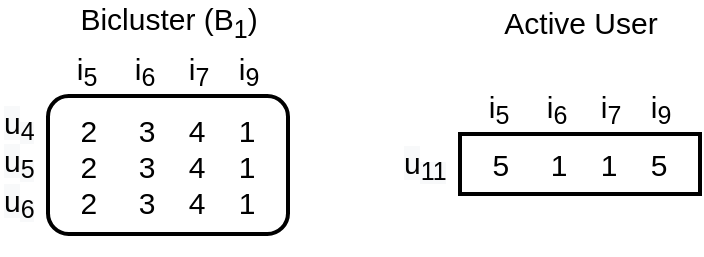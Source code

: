 <mxfile version="13.9.9" type="device"><diagram id="JG4LuVw-3b23gbhVGjYy" name="Page-1"><mxGraphModel dx="753" dy="836" grid="1" gridSize="10" guides="1" tooltips="1" connect="1" arrows="1" fold="1" page="1" pageScale="1" pageWidth="827" pageHeight="1169" math="0" shadow="0"><root><mxCell id="0"/><mxCell id="1" parent="0"/><mxCell id="BWbJw6f6W3aGrW90Xfm--21" value="&lt;font style=&quot;font-size: 15px&quot;&gt;Bicluster (B&lt;sub&gt;1&lt;/sub&gt;)&lt;/font&gt;" style="text;html=1;align=center;verticalAlign=middle;resizable=0;points=[];autosize=1;" parent="1" vertex="1"><mxGeometry x="1024" y="115" width="100" height="20" as="geometry"/></mxCell><mxCell id="BWbJw6f6W3aGrW90Xfm--25" value="&lt;font style=&quot;font-size: 15px&quot;&gt;Active User&lt;/font&gt;" style="text;html=1;align=center;verticalAlign=middle;resizable=0;points=[];autosize=1;" parent="1" vertex="1"><mxGeometry x="1235" y="115" width="90" height="20" as="geometry"/></mxCell><mxCell id="BWbJw6f6W3aGrW90Xfm--31" value="" style="group" parent="1" vertex="1" connectable="0"><mxGeometry x="1190" y="158.5" width="150" height="52.5" as="geometry"/></mxCell><mxCell id="BWbJw6f6W3aGrW90Xfm--26" value="" style="group" parent="BWbJw6f6W3aGrW90Xfm--31" vertex="1" connectable="0"><mxGeometry y="21.5" width="150" height="31" as="geometry"/></mxCell><mxCell id="BWbJw6f6W3aGrW90Xfm--23" value="&lt;font style=&quot;font-size: 15px&quot;&gt;&lt;br&gt;5&amp;nbsp; &amp;nbsp; &amp;nbsp;1&amp;nbsp; &amp;nbsp; 1&amp;nbsp; &amp;nbsp; 5&lt;br&gt;&lt;br&gt;&lt;/font&gt;" style="rounded=0;whiteSpace=wrap;html=1;fillColor=none;strokeWidth=2;" parent="BWbJw6f6W3aGrW90Xfm--26" vertex="1"><mxGeometry x="30" y="1" width="120" height="30" as="geometry"/></mxCell><mxCell id="BWbJw6f6W3aGrW90Xfm--24" value="&lt;span style=&quot;color: rgb(0 , 0 , 0) ; font-family: &amp;#34;helvetica&amp;#34; ; font-size: 15px ; font-style: normal ; font-weight: 400 ; letter-spacing: normal ; text-align: center ; text-indent: 0px ; text-transform: none ; word-spacing: 0px ; background-color: rgb(248 , 249 , 250) ; display: inline ; float: none&quot;&gt;u&lt;/span&gt;&lt;sub style=&quot;color: rgb(0 , 0 , 0) ; font-family: &amp;#34;helvetica&amp;#34; ; font-style: normal ; font-weight: 400 ; letter-spacing: normal ; text-align: center ; text-indent: 0px ; text-transform: none ; word-spacing: 0px ; background-color: rgb(248 , 249 , 250)&quot;&gt;&lt;font style=&quot;font-size: 12.5px&quot;&gt;11&lt;/font&gt;&lt;/sub&gt;" style="text;whiteSpace=wrap;html=1;" parent="BWbJw6f6W3aGrW90Xfm--26" vertex="1"><mxGeometry width="30" height="30" as="geometry"/></mxCell><mxCell id="BWbJw6f6W3aGrW90Xfm--27" value="&lt;span style=&quot;font-size: 15px&quot;&gt;i&lt;/span&gt;&lt;sub&gt;&lt;font style=&quot;font-size: 12.5px&quot;&gt;5&lt;/font&gt;&lt;/sub&gt;" style="text;html=1;align=center;verticalAlign=middle;resizable=0;points=[];autosize=1;" parent="BWbJw6f6W3aGrW90Xfm--31" vertex="1"><mxGeometry x="33.5" width="30" height="20" as="geometry"/></mxCell><mxCell id="BWbJw6f6W3aGrW90Xfm--28" value="&lt;span style=&quot;font-size: 15px&quot;&gt;i&lt;/span&gt;&lt;sub&gt;&lt;font style=&quot;font-size: 12.5px&quot;&gt;6&lt;/font&gt;&lt;/sub&gt;" style="text;html=1;align=center;verticalAlign=middle;resizable=0;points=[];autosize=1;" parent="BWbJw6f6W3aGrW90Xfm--31" vertex="1"><mxGeometry x="62.5" width="30" height="20" as="geometry"/></mxCell><mxCell id="BWbJw6f6W3aGrW90Xfm--29" value="&lt;span style=&quot;font-size: 15px&quot;&gt;i&lt;/span&gt;&lt;sub&gt;&lt;font style=&quot;font-size: 12.5px&quot;&gt;9&lt;/font&gt;&lt;/sub&gt;" style="text;html=1;align=center;verticalAlign=middle;resizable=0;points=[];autosize=1;" parent="BWbJw6f6W3aGrW90Xfm--31" vertex="1"><mxGeometry x="114.5" width="30" height="20" as="geometry"/></mxCell><mxCell id="BWbJw6f6W3aGrW90Xfm--30" value="&lt;span style=&quot;font-size: 15px&quot;&gt;i&lt;/span&gt;&lt;sub&gt;&lt;font style=&quot;font-size: 12.5px&quot;&gt;7&lt;/font&gt;&lt;/sub&gt;" style="text;html=1;align=center;verticalAlign=middle;resizable=0;points=[];autosize=1;" parent="BWbJw6f6W3aGrW90Xfm--31" vertex="1"><mxGeometry x="89.5" width="30" height="20" as="geometry"/></mxCell><mxCell id="BWbJw6f6W3aGrW90Xfm--32" value="" style="group" parent="1" vertex="1" connectable="0"><mxGeometry x="990" y="140" width="144" height="91" as="geometry"/></mxCell><mxCell id="BWbJw6f6W3aGrW90Xfm--2" value="&lt;font style=&quot;font-size: 15px&quot;&gt;&lt;br&gt;2&amp;nbsp; &amp;nbsp; &amp;nbsp;3&amp;nbsp; &amp;nbsp; 4&amp;nbsp; &amp;nbsp; 1&lt;br&gt;2&amp;nbsp; &amp;nbsp; &amp;nbsp;3&amp;nbsp; &amp;nbsp; 4&amp;nbsp; &amp;nbsp; 1&lt;br&gt;2&amp;nbsp; &amp;nbsp; &amp;nbsp;3&amp;nbsp; &amp;nbsp; 4&amp;nbsp; &amp;nbsp; 1&lt;br&gt;&lt;br&gt;&lt;/font&gt;" style="rounded=1;whiteSpace=wrap;html=1;fillColor=none;strokeWidth=2;" parent="BWbJw6f6W3aGrW90Xfm--32" vertex="1"><mxGeometry x="24" y="22" width="120" height="69" as="geometry"/></mxCell><mxCell id="BWbJw6f6W3aGrW90Xfm--7" value="&lt;span style=&quot;font-size: 15px&quot;&gt;i&lt;/span&gt;&lt;sub&gt;&lt;font style=&quot;font-size: 12.5px&quot;&gt;5&lt;/font&gt;&lt;/sub&gt;" style="text;html=1;align=center;verticalAlign=middle;resizable=0;points=[];autosize=1;" parent="BWbJw6f6W3aGrW90Xfm--32" vertex="1"><mxGeometry x="28" width="30" height="20" as="geometry"/></mxCell><mxCell id="BWbJw6f6W3aGrW90Xfm--8" value="&lt;span style=&quot;font-size: 15px&quot;&gt;i&lt;/span&gt;&lt;sub&gt;&lt;font style=&quot;font-size: 12.5px&quot;&gt;6&lt;/font&gt;&lt;/sub&gt;" style="text;html=1;align=center;verticalAlign=middle;resizable=0;points=[];autosize=1;" parent="BWbJw6f6W3aGrW90Xfm--32" vertex="1"><mxGeometry x="57" width="30" height="20" as="geometry"/></mxCell><mxCell id="BWbJw6f6W3aGrW90Xfm--9" value="&lt;span style=&quot;font-size: 15px&quot;&gt;i&lt;/span&gt;&lt;sub&gt;&lt;font style=&quot;font-size: 12.5px&quot;&gt;9&lt;/font&gt;&lt;/sub&gt;" style="text;html=1;align=center;verticalAlign=middle;resizable=0;points=[];autosize=1;" parent="BWbJw6f6W3aGrW90Xfm--32" vertex="1"><mxGeometry x="109" width="30" height="20" as="geometry"/></mxCell><mxCell id="BWbJw6f6W3aGrW90Xfm--15" value="&lt;meta charset=&quot;utf-8&quot;&gt;&lt;span style=&quot;color: rgb(0, 0, 0); font-family: helvetica; font-size: 15px; font-style: normal; font-weight: 400; letter-spacing: normal; text-align: center; text-indent: 0px; text-transform: none; word-spacing: 0px; background-color: rgb(248, 249, 250); display: inline; float: none;&quot;&gt;u&lt;/span&gt;&lt;sub style=&quot;color: rgb(0, 0, 0); font-family: helvetica; font-style: normal; font-weight: 400; letter-spacing: normal; text-align: center; text-indent: 0px; text-transform: none; word-spacing: 0px; background-color: rgb(248, 249, 250);&quot;&gt;&lt;font style=&quot;font-size: 12.5px&quot;&gt;4&lt;/font&gt;&lt;/sub&gt;" style="text;whiteSpace=wrap;html=1;" parent="BWbJw6f6W3aGrW90Xfm--32" vertex="1"><mxGeometry y="20" width="30" height="30" as="geometry"/></mxCell><mxCell id="BWbJw6f6W3aGrW90Xfm--17" value="&lt;span style=&quot;color: rgb(0 , 0 , 0) ; font-family: &amp;#34;helvetica&amp;#34; ; font-size: 15px ; font-style: normal ; font-weight: 400 ; letter-spacing: normal ; text-align: center ; text-indent: 0px ; text-transform: none ; word-spacing: 0px ; background-color: rgb(248 , 249 , 250) ; display: inline ; float: none&quot;&gt;u&lt;/span&gt;&lt;sub style=&quot;color: rgb(0 , 0 , 0) ; font-family: &amp;#34;helvetica&amp;#34; ; font-style: normal ; font-weight: 400 ; letter-spacing: normal ; text-align: center ; text-indent: 0px ; text-transform: none ; word-spacing: 0px ; background-color: rgb(248 , 249 , 250)&quot;&gt;&lt;font style=&quot;font-size: 12.5px&quot;&gt;5&lt;/font&gt;&lt;/sub&gt;" style="text;whiteSpace=wrap;html=1;" parent="BWbJw6f6W3aGrW90Xfm--32" vertex="1"><mxGeometry y="38.5" width="30" height="30" as="geometry"/></mxCell><mxCell id="BWbJw6f6W3aGrW90Xfm--18" value="&lt;span style=&quot;color: rgb(0 , 0 , 0) ; font-family: &amp;#34;helvetica&amp;#34; ; font-size: 15px ; font-style: normal ; font-weight: 400 ; letter-spacing: normal ; text-align: center ; text-indent: 0px ; text-transform: none ; word-spacing: 0px ; background-color: rgb(248 , 249 , 250) ; display: inline ; float: none&quot;&gt;u&lt;/span&gt;&lt;sub style=&quot;color: rgb(0 , 0 , 0) ; font-family: &amp;#34;helvetica&amp;#34; ; font-style: normal ; font-weight: 400 ; letter-spacing: normal ; text-align: center ; text-indent: 0px ; text-transform: none ; word-spacing: 0px ; background-color: rgb(248 , 249 , 250)&quot;&gt;&lt;font style=&quot;font-size: 12.5px&quot;&gt;6&lt;/font&gt;&lt;/sub&gt;" style="text;whiteSpace=wrap;html=1;" parent="BWbJw6f6W3aGrW90Xfm--32" vertex="1"><mxGeometry y="59" width="30" height="30" as="geometry"/></mxCell><mxCell id="BWbJw6f6W3aGrW90Xfm--19" value="&lt;span style=&quot;font-size: 15px&quot;&gt;i&lt;/span&gt;&lt;sub&gt;&lt;font style=&quot;font-size: 12.5px&quot;&gt;7&lt;/font&gt;&lt;/sub&gt;" style="text;html=1;align=center;verticalAlign=middle;resizable=0;points=[];autosize=1;" parent="BWbJw6f6W3aGrW90Xfm--32" vertex="1"><mxGeometry x="84" width="30" height="20" as="geometry"/></mxCell></root></mxGraphModel></diagram></mxfile>